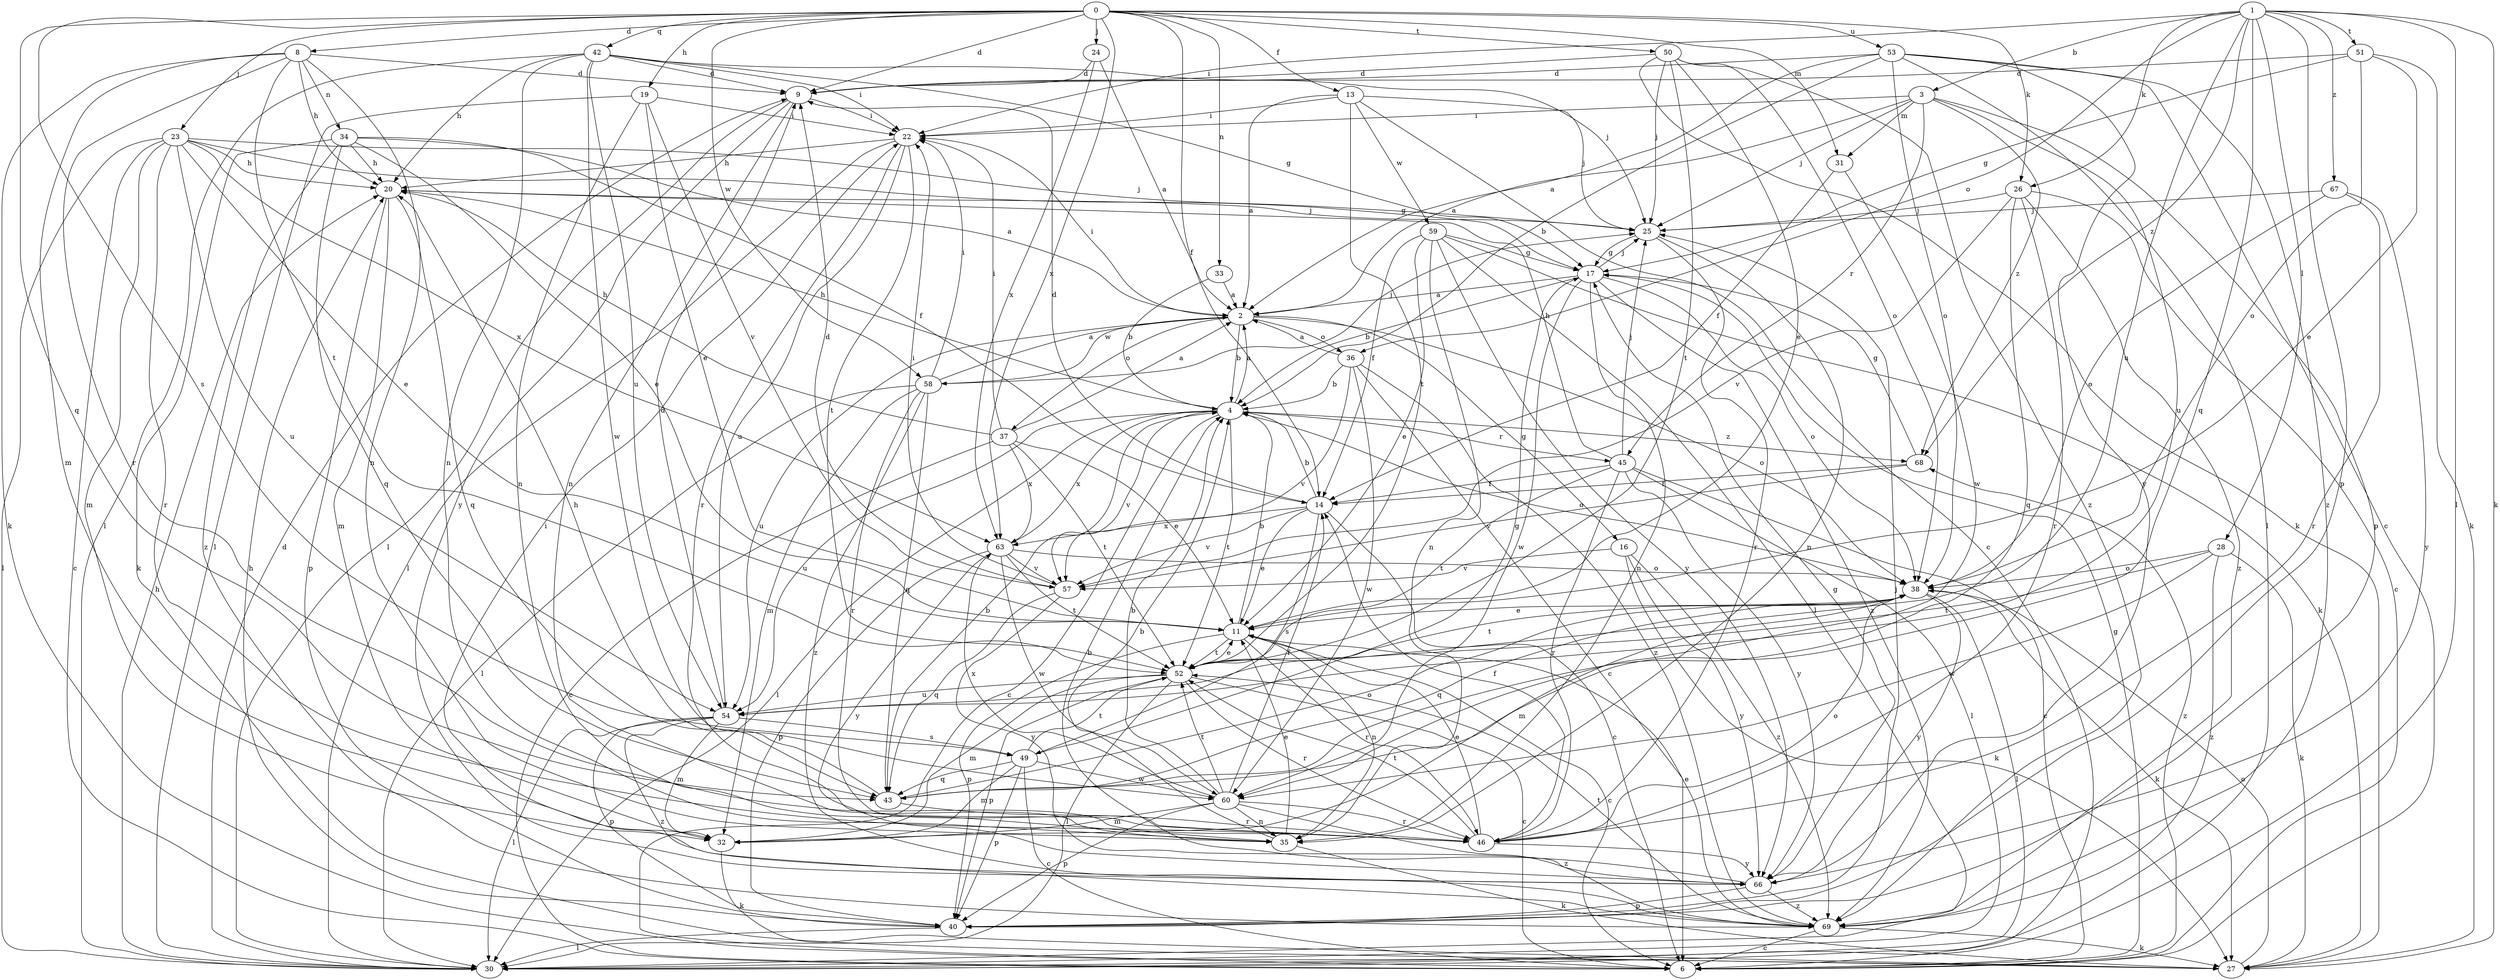 strict digraph  {
0;
1;
2;
3;
4;
6;
8;
9;
11;
13;
14;
16;
17;
19;
20;
22;
23;
24;
25;
26;
27;
28;
30;
31;
32;
33;
34;
35;
36;
37;
38;
40;
42;
43;
45;
46;
49;
50;
51;
52;
53;
54;
57;
58;
59;
60;
63;
66;
67;
68;
69;
0 -> 8  [label=d];
0 -> 9  [label=d];
0 -> 13  [label=f];
0 -> 14  [label=f];
0 -> 19  [label=h];
0 -> 23  [label=j];
0 -> 24  [label=j];
0 -> 26  [label=k];
0 -> 31  [label=m];
0 -> 33  [label=n];
0 -> 42  [label=q];
0 -> 43  [label=q];
0 -> 49  [label=s];
0 -> 50  [label=t];
0 -> 53  [label=u];
0 -> 58  [label=w];
0 -> 63  [label=x];
1 -> 3  [label=b];
1 -> 22  [label=i];
1 -> 26  [label=k];
1 -> 27  [label=k];
1 -> 28  [label=l];
1 -> 30  [label=l];
1 -> 36  [label=o];
1 -> 40  [label=p];
1 -> 43  [label=q];
1 -> 51  [label=t];
1 -> 54  [label=u];
1 -> 67  [label=z];
1 -> 68  [label=z];
2 -> 4  [label=b];
2 -> 16  [label=g];
2 -> 22  [label=i];
2 -> 36  [label=o];
2 -> 37  [label=o];
2 -> 38  [label=o];
2 -> 54  [label=u];
2 -> 58  [label=w];
3 -> 2  [label=a];
3 -> 22  [label=i];
3 -> 25  [label=j];
3 -> 31  [label=m];
3 -> 40  [label=p];
3 -> 45  [label=r];
3 -> 54  [label=u];
3 -> 68  [label=z];
4 -> 2  [label=a];
4 -> 6  [label=c];
4 -> 20  [label=h];
4 -> 30  [label=l];
4 -> 38  [label=o];
4 -> 45  [label=r];
4 -> 52  [label=t];
4 -> 54  [label=u];
4 -> 57  [label=v];
4 -> 63  [label=x];
4 -> 68  [label=z];
6 -> 17  [label=g];
6 -> 68  [label=z];
8 -> 9  [label=d];
8 -> 20  [label=h];
8 -> 27  [label=k];
8 -> 32  [label=m];
8 -> 34  [label=n];
8 -> 35  [label=n];
8 -> 46  [label=r];
8 -> 52  [label=t];
9 -> 22  [label=i];
9 -> 30  [label=l];
9 -> 35  [label=n];
9 -> 66  [label=y];
11 -> 4  [label=b];
11 -> 6  [label=c];
11 -> 35  [label=n];
11 -> 40  [label=p];
11 -> 46  [label=r];
11 -> 52  [label=t];
13 -> 2  [label=a];
13 -> 6  [label=c];
13 -> 22  [label=i];
13 -> 25  [label=j];
13 -> 52  [label=t];
13 -> 59  [label=w];
14 -> 4  [label=b];
14 -> 6  [label=c];
14 -> 9  [label=d];
14 -> 11  [label=e];
14 -> 49  [label=s];
14 -> 57  [label=v];
14 -> 63  [label=x];
16 -> 27  [label=k];
16 -> 57  [label=v];
16 -> 66  [label=y];
16 -> 69  [label=z];
17 -> 2  [label=a];
17 -> 4  [label=b];
17 -> 25  [label=j];
17 -> 35  [label=n];
17 -> 38  [label=o];
17 -> 60  [label=w];
17 -> 69  [label=z];
19 -> 11  [label=e];
19 -> 22  [label=i];
19 -> 30  [label=l];
19 -> 35  [label=n];
19 -> 57  [label=v];
20 -> 25  [label=j];
20 -> 32  [label=m];
20 -> 40  [label=p];
20 -> 43  [label=q];
22 -> 20  [label=h];
22 -> 30  [label=l];
22 -> 46  [label=r];
22 -> 52  [label=t];
22 -> 54  [label=u];
23 -> 6  [label=c];
23 -> 11  [label=e];
23 -> 17  [label=g];
23 -> 20  [label=h];
23 -> 25  [label=j];
23 -> 30  [label=l];
23 -> 32  [label=m];
23 -> 46  [label=r];
23 -> 54  [label=u];
23 -> 63  [label=x];
24 -> 2  [label=a];
24 -> 9  [label=d];
24 -> 63  [label=x];
25 -> 17  [label=g];
25 -> 35  [label=n];
25 -> 46  [label=r];
26 -> 6  [label=c];
26 -> 25  [label=j];
26 -> 43  [label=q];
26 -> 46  [label=r];
26 -> 57  [label=v];
26 -> 69  [label=z];
27 -> 38  [label=o];
28 -> 27  [label=k];
28 -> 38  [label=o];
28 -> 52  [label=t];
28 -> 60  [label=w];
28 -> 69  [label=z];
30 -> 9  [label=d];
30 -> 20  [label=h];
31 -> 14  [label=f];
31 -> 60  [label=w];
32 -> 27  [label=k];
33 -> 2  [label=a];
33 -> 4  [label=b];
34 -> 2  [label=a];
34 -> 11  [label=e];
34 -> 14  [label=f];
34 -> 20  [label=h];
34 -> 27  [label=k];
34 -> 43  [label=q];
34 -> 69  [label=z];
35 -> 4  [label=b];
35 -> 11  [label=e];
35 -> 27  [label=k];
36 -> 2  [label=a];
36 -> 4  [label=b];
36 -> 6  [label=c];
36 -> 57  [label=v];
36 -> 60  [label=w];
36 -> 69  [label=z];
37 -> 2  [label=a];
37 -> 6  [label=c];
37 -> 11  [label=e];
37 -> 20  [label=h];
37 -> 22  [label=i];
37 -> 52  [label=t];
37 -> 63  [label=x];
38 -> 11  [label=e];
38 -> 27  [label=k];
38 -> 30  [label=l];
38 -> 32  [label=m];
38 -> 43  [label=q];
38 -> 52  [label=t];
38 -> 66  [label=y];
40 -> 20  [label=h];
40 -> 25  [label=j];
40 -> 30  [label=l];
42 -> 9  [label=d];
42 -> 17  [label=g];
42 -> 20  [label=h];
42 -> 22  [label=i];
42 -> 25  [label=j];
42 -> 30  [label=l];
42 -> 35  [label=n];
42 -> 54  [label=u];
42 -> 60  [label=w];
43 -> 4  [label=b];
43 -> 20  [label=h];
43 -> 38  [label=o];
43 -> 46  [label=r];
45 -> 6  [label=c];
45 -> 14  [label=f];
45 -> 20  [label=h];
45 -> 25  [label=j];
45 -> 30  [label=l];
45 -> 46  [label=r];
45 -> 52  [label=t];
45 -> 66  [label=y];
46 -> 11  [label=e];
46 -> 14  [label=f];
46 -> 38  [label=o];
46 -> 52  [label=t];
46 -> 66  [label=y];
49 -> 6  [label=c];
49 -> 17  [label=g];
49 -> 32  [label=m];
49 -> 40  [label=p];
49 -> 43  [label=q];
49 -> 52  [label=t];
49 -> 60  [label=w];
50 -> 9  [label=d];
50 -> 11  [label=e];
50 -> 25  [label=j];
50 -> 27  [label=k];
50 -> 38  [label=o];
50 -> 52  [label=t];
50 -> 69  [label=z];
51 -> 9  [label=d];
51 -> 11  [label=e];
51 -> 17  [label=g];
51 -> 27  [label=k];
51 -> 38  [label=o];
52 -> 6  [label=c];
52 -> 11  [label=e];
52 -> 30  [label=l];
52 -> 32  [label=m];
52 -> 40  [label=p];
52 -> 46  [label=r];
52 -> 54  [label=u];
53 -> 2  [label=a];
53 -> 4  [label=b];
53 -> 6  [label=c];
53 -> 9  [label=d];
53 -> 30  [label=l];
53 -> 38  [label=o];
53 -> 66  [label=y];
53 -> 69  [label=z];
54 -> 9  [label=d];
54 -> 30  [label=l];
54 -> 32  [label=m];
54 -> 40  [label=p];
54 -> 49  [label=s];
54 -> 69  [label=z];
57 -> 9  [label=d];
57 -> 22  [label=i];
57 -> 43  [label=q];
57 -> 66  [label=y];
58 -> 2  [label=a];
58 -> 22  [label=i];
58 -> 25  [label=j];
58 -> 30  [label=l];
58 -> 32  [label=m];
58 -> 43  [label=q];
58 -> 46  [label=r];
58 -> 69  [label=z];
59 -> 11  [label=e];
59 -> 14  [label=f];
59 -> 17  [label=g];
59 -> 27  [label=k];
59 -> 30  [label=l];
59 -> 35  [label=n];
59 -> 66  [label=y];
60 -> 4  [label=b];
60 -> 14  [label=f];
60 -> 32  [label=m];
60 -> 35  [label=n];
60 -> 40  [label=p];
60 -> 46  [label=r];
60 -> 52  [label=t];
60 -> 63  [label=x];
60 -> 69  [label=z];
63 -> 38  [label=o];
63 -> 40  [label=p];
63 -> 52  [label=t];
63 -> 57  [label=v];
63 -> 60  [label=w];
63 -> 66  [label=y];
66 -> 4  [label=b];
66 -> 17  [label=g];
66 -> 22  [label=i];
66 -> 40  [label=p];
66 -> 69  [label=z];
67 -> 25  [label=j];
67 -> 38  [label=o];
67 -> 46  [label=r];
67 -> 66  [label=y];
68 -> 14  [label=f];
68 -> 17  [label=g];
68 -> 57  [label=v];
69 -> 6  [label=c];
69 -> 11  [label=e];
69 -> 27  [label=k];
69 -> 52  [label=t];
}
